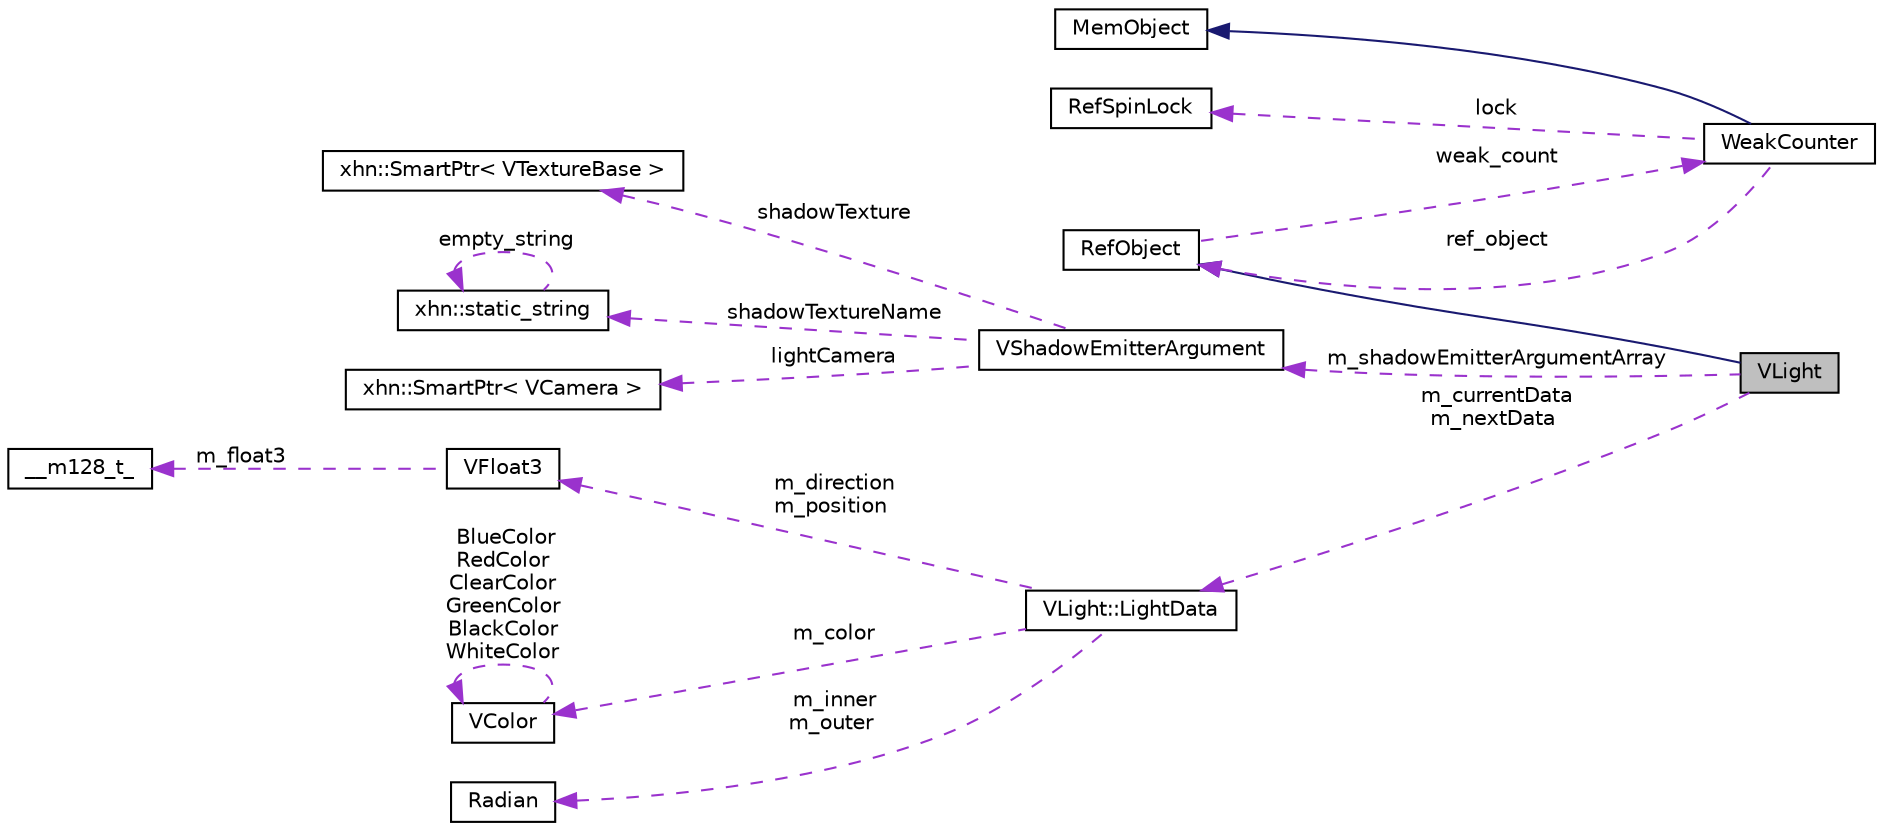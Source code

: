 digraph "VLight"
{
  edge [fontname="Helvetica",fontsize="10",labelfontname="Helvetica",labelfontsize="10"];
  node [fontname="Helvetica",fontsize="10",shape=record];
  rankdir="LR";
  Node1 [label="VLight",height=0.2,width=0.4,color="black", fillcolor="grey75", style="filled", fontcolor="black"];
  Node2 -> Node1 [dir="back",color="midnightblue",fontsize="10",style="solid",fontname="Helvetica"];
  Node2 [label="RefObject",height=0.2,width=0.4,color="black", fillcolor="white", style="filled",URL="$class_ref_object.html"];
  Node3 -> Node2 [dir="back",color="darkorchid3",fontsize="10",style="dashed",label=" weak_count" ,fontname="Helvetica"];
  Node3 [label="WeakCounter",height=0.2,width=0.4,color="black", fillcolor="white", style="filled",URL="$class_weak_counter.html",tooltip="WeakCounter. "];
  Node4 -> Node3 [dir="back",color="midnightblue",fontsize="10",style="solid",fontname="Helvetica"];
  Node4 [label="MemObject",height=0.2,width=0.4,color="black", fillcolor="white", style="filled",URL="$class_mem_object.html"];
  Node5 -> Node3 [dir="back",color="darkorchid3",fontsize="10",style="dashed",label=" lock" ,fontname="Helvetica"];
  Node5 [label="RefSpinLock",height=0.2,width=0.4,color="black", fillcolor="white", style="filled",URL="$class_ref_spin_lock.html"];
  Node2 -> Node3 [dir="back",color="darkorchid3",fontsize="10",style="dashed",label=" ref_object" ,fontname="Helvetica"];
  Node6 -> Node1 [dir="back",color="darkorchid3",fontsize="10",style="dashed",label=" m_shadowEmitterArgumentArray" ,fontname="Helvetica"];
  Node6 [label="VShadowEmitterArgument",height=0.2,width=0.4,color="black", fillcolor="white", style="filled",URL="$struct_v_shadow_emitter_argument.html"];
  Node7 -> Node6 [dir="back",color="darkorchid3",fontsize="10",style="dashed",label=" shadowTexture" ,fontname="Helvetica"];
  Node7 [label="xhn::SmartPtr\< VTextureBase \>",height=0.2,width=0.4,color="black", fillcolor="white", style="filled",URL="$classxhn_1_1_smart_ptr.html"];
  Node8 -> Node6 [dir="back",color="darkorchid3",fontsize="10",style="dashed",label=" shadowTextureName" ,fontname="Helvetica"];
  Node8 [label="xhn::static_string",height=0.2,width=0.4,color="black", fillcolor="white", style="filled",URL="$classxhn_1_1static__string.html"];
  Node8 -> Node8 [dir="back",color="darkorchid3",fontsize="10",style="dashed",label=" empty_string" ,fontname="Helvetica"];
  Node9 -> Node6 [dir="back",color="darkorchid3",fontsize="10",style="dashed",label=" lightCamera" ,fontname="Helvetica"];
  Node9 [label="xhn::SmartPtr\< VCamera \>",height=0.2,width=0.4,color="black", fillcolor="white", style="filled",URL="$classxhn_1_1_smart_ptr.html"];
  Node10 -> Node1 [dir="back",color="darkorchid3",fontsize="10",style="dashed",label=" m_currentData\nm_nextData" ,fontname="Helvetica"];
  Node10 [label="VLight::LightData",height=0.2,width=0.4,color="black", fillcolor="white", style="filled",URL="$struct_v_light_1_1_light_data.html"];
  Node11 -> Node10 [dir="back",color="darkorchid3",fontsize="10",style="dashed",label=" m_direction\nm_position" ,fontname="Helvetica"];
  Node11 [label="VFloat3",height=0.2,width=0.4,color="black", fillcolor="white", style="filled",URL="$class_v_float3.html"];
  Node12 -> Node11 [dir="back",color="darkorchid3",fontsize="10",style="dashed",label=" m_float3" ,fontname="Helvetica"];
  Node12 [label="__m128_t_",height=0.2,width=0.4,color="black", fillcolor="white", style="filled",URL="$struct____m128__t__.html"];
  Node13 -> Node10 [dir="back",color="darkorchid3",fontsize="10",style="dashed",label=" m_color" ,fontname="Helvetica"];
  Node13 [label="VColor",height=0.2,width=0.4,color="black", fillcolor="white", style="filled",URL="$class_v_color.html"];
  Node13 -> Node13 [dir="back",color="darkorchid3",fontsize="10",style="dashed",label=" BlueColor\nRedColor\nClearColor\nGreenColor\nBlackColor\nWhiteColor" ,fontname="Helvetica"];
  Node14 -> Node10 [dir="back",color="darkorchid3",fontsize="10",style="dashed",label=" m_inner\nm_outer" ,fontname="Helvetica"];
  Node14 [label="Radian",height=0.2,width=0.4,color="black", fillcolor="white", style="filled",URL="$class_radian.html"];
}

